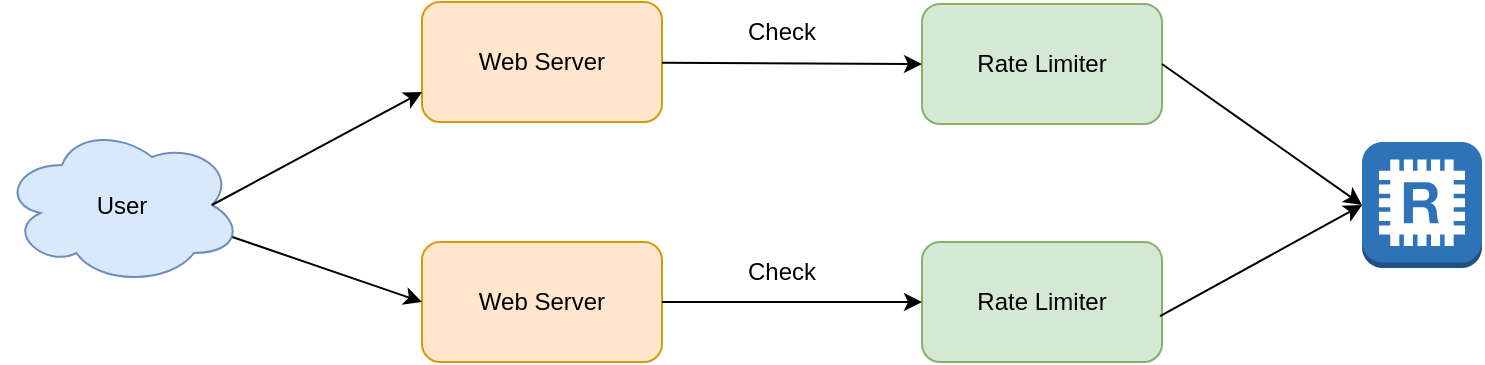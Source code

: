 <mxfile version="20.0.1" type="github">
  <diagram id="k4TaxUsRFlzONZEYRfw1" name="Page-1">
    <mxGraphModel dx="786" dy="423" grid="1" gridSize="10" guides="1" tooltips="1" connect="1" arrows="1" fold="1" page="1" pageScale="1" pageWidth="850" pageHeight="1100" math="0" shadow="0">
      <root>
        <mxCell id="0" />
        <mxCell id="1" parent="0" />
        <mxCell id="JYroTcW9dvYd4WRTN6pH-1" value="User" style="ellipse;shape=cloud;whiteSpace=wrap;html=1;fillColor=#dae8fc;strokeColor=#6c8ebf;" parent="1" vertex="1">
          <mxGeometry x="10" y="251.5" width="120" height="80" as="geometry" />
        </mxCell>
        <mxCell id="JYroTcW9dvYd4WRTN6pH-2" value="Web Server" style="rounded=1;whiteSpace=wrap;html=1;fillColor=#ffe6cc;strokeColor=#d79b00;" parent="1" vertex="1">
          <mxGeometry x="220" y="190" width="120" height="60" as="geometry" />
        </mxCell>
        <mxCell id="JYroTcW9dvYd4WRTN6pH-4" value="Rate Limiter" style="rounded=1;whiteSpace=wrap;html=1;fillColor=#d5e8d4;strokeColor=#82b366;" parent="1" vertex="1">
          <mxGeometry x="470" y="191" width="120" height="60" as="geometry" />
        </mxCell>
        <mxCell id="saQRVZFMfXPi8sDhHwz--1" value="" style="outlineConnect=0;dashed=0;verticalLabelPosition=bottom;verticalAlign=top;align=center;html=1;shape=mxgraph.aws3.redis;fillColor=#2E73B8;gradientColor=none;" vertex="1" parent="1">
          <mxGeometry x="690" y="260" width="60" height="63" as="geometry" />
        </mxCell>
        <mxCell id="saQRVZFMfXPi8sDhHwz--2" value="Web Server" style="rounded=1;whiteSpace=wrap;html=1;fillColor=#ffe6cc;strokeColor=#d79b00;" vertex="1" parent="1">
          <mxGeometry x="220" y="310" width="120" height="60" as="geometry" />
        </mxCell>
        <mxCell id="saQRVZFMfXPi8sDhHwz--3" value="Rate Limiter" style="rounded=1;whiteSpace=wrap;html=1;fillColor=#d5e8d4;strokeColor=#82b366;" vertex="1" parent="1">
          <mxGeometry x="470" y="310" width="120" height="60" as="geometry" />
        </mxCell>
        <mxCell id="saQRVZFMfXPi8sDhHwz--5" value="" style="endArrow=classic;html=1;rounded=0;exitX=0.875;exitY=0.5;exitDx=0;exitDy=0;exitPerimeter=0;entryX=0;entryY=0.75;entryDx=0;entryDy=0;" edge="1" parent="1" source="JYroTcW9dvYd4WRTN6pH-1" target="JYroTcW9dvYd4WRTN6pH-2">
          <mxGeometry width="50" height="50" relative="1" as="geometry">
            <mxPoint x="380" y="260" as="sourcePoint" />
            <mxPoint x="430" y="210" as="targetPoint" />
          </mxGeometry>
        </mxCell>
        <mxCell id="saQRVZFMfXPi8sDhHwz--6" value="" style="endArrow=classic;html=1;rounded=0;exitX=0.96;exitY=0.7;exitDx=0;exitDy=0;exitPerimeter=0;entryX=0;entryY=0.5;entryDx=0;entryDy=0;" edge="1" parent="1" source="JYroTcW9dvYd4WRTN6pH-1" target="saQRVZFMfXPi8sDhHwz--2">
          <mxGeometry width="50" height="50" relative="1" as="geometry">
            <mxPoint x="380" y="260" as="sourcePoint" />
            <mxPoint x="430" y="210" as="targetPoint" />
          </mxGeometry>
        </mxCell>
        <mxCell id="saQRVZFMfXPi8sDhHwz--7" value="" style="endArrow=classic;html=1;rounded=0;exitX=0.992;exitY=0.617;exitDx=0;exitDy=0;exitPerimeter=0;entryX=0;entryY=0.5;entryDx=0;entryDy=0;entryPerimeter=0;" edge="1" parent="1" source="saQRVZFMfXPi8sDhHwz--3" target="saQRVZFMfXPi8sDhHwz--1">
          <mxGeometry width="50" height="50" relative="1" as="geometry">
            <mxPoint x="380" y="260" as="sourcePoint" />
            <mxPoint x="430" y="210" as="targetPoint" />
          </mxGeometry>
        </mxCell>
        <mxCell id="saQRVZFMfXPi8sDhHwz--8" value="" style="endArrow=classic;html=1;rounded=0;exitX=1;exitY=0.5;exitDx=0;exitDy=0;entryX=0;entryY=0.5;entryDx=0;entryDy=0;entryPerimeter=0;" edge="1" parent="1" source="JYroTcW9dvYd4WRTN6pH-4" target="saQRVZFMfXPi8sDhHwz--1">
          <mxGeometry width="50" height="50" relative="1" as="geometry">
            <mxPoint x="599.04" y="358.02" as="sourcePoint" />
            <mxPoint x="700" y="301.5" as="targetPoint" />
          </mxGeometry>
        </mxCell>
        <mxCell id="saQRVZFMfXPi8sDhHwz--9" value="" style="endArrow=classic;html=1;rounded=0;entryX=0;entryY=0.5;entryDx=0;entryDy=0;" edge="1" parent="1" source="JYroTcW9dvYd4WRTN6pH-2" target="JYroTcW9dvYd4WRTN6pH-4">
          <mxGeometry width="50" height="50" relative="1" as="geometry">
            <mxPoint x="380" y="260" as="sourcePoint" />
            <mxPoint x="430" y="210" as="targetPoint" />
          </mxGeometry>
        </mxCell>
        <mxCell id="saQRVZFMfXPi8sDhHwz--10" value="" style="endArrow=classic;html=1;rounded=0;exitX=1;exitY=0.5;exitDx=0;exitDy=0;entryX=0;entryY=0.5;entryDx=0;entryDy=0;" edge="1" parent="1" source="saQRVZFMfXPi8sDhHwz--2" target="saQRVZFMfXPi8sDhHwz--3">
          <mxGeometry width="50" height="50" relative="1" as="geometry">
            <mxPoint x="380" y="230" as="sourcePoint" />
            <mxPoint x="430" y="180" as="targetPoint" />
          </mxGeometry>
        </mxCell>
        <mxCell id="saQRVZFMfXPi8sDhHwz--11" value="Check" style="text;html=1;strokeColor=none;fillColor=none;align=center;verticalAlign=middle;whiteSpace=wrap;rounded=0;" vertex="1" parent="1">
          <mxGeometry x="370" y="190" width="60" height="30" as="geometry" />
        </mxCell>
        <mxCell id="saQRVZFMfXPi8sDhHwz--12" value="Check" style="text;html=1;strokeColor=none;fillColor=none;align=center;verticalAlign=middle;whiteSpace=wrap;rounded=0;" vertex="1" parent="1">
          <mxGeometry x="370" y="310" width="60" height="30" as="geometry" />
        </mxCell>
      </root>
    </mxGraphModel>
  </diagram>
</mxfile>
